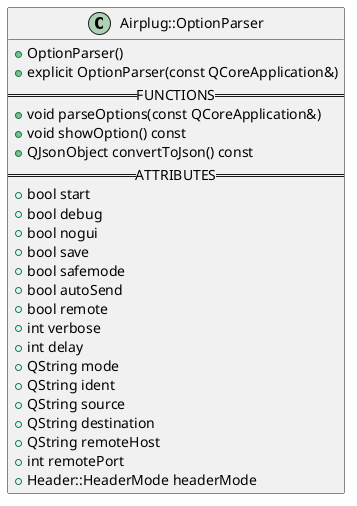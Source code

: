 @startuml(id=optionparser)

' ==== OptionParser ====
class Airplug::OptionParser {
  +OptionParser()
  +explicit OptionParser(const QCoreApplication&)
  ==FUNCTIONS==
  +void parseOptions(const QCoreApplication&)
  +void showOption() const
  +QJsonObject convertToJson() const
  ==ATTRIBUTES==
  +bool start
  +bool debug
  +bool nogui
  +bool save
  +bool safemode
  +bool autoSend
  +bool remote
  +int verbose
  +int delay
  +QString mode
  +QString ident
  +QString source
  +QString destination
  +QString remoteHost
  +int remotePort
  +Header::HeaderMode headerMode
}

@enduml
